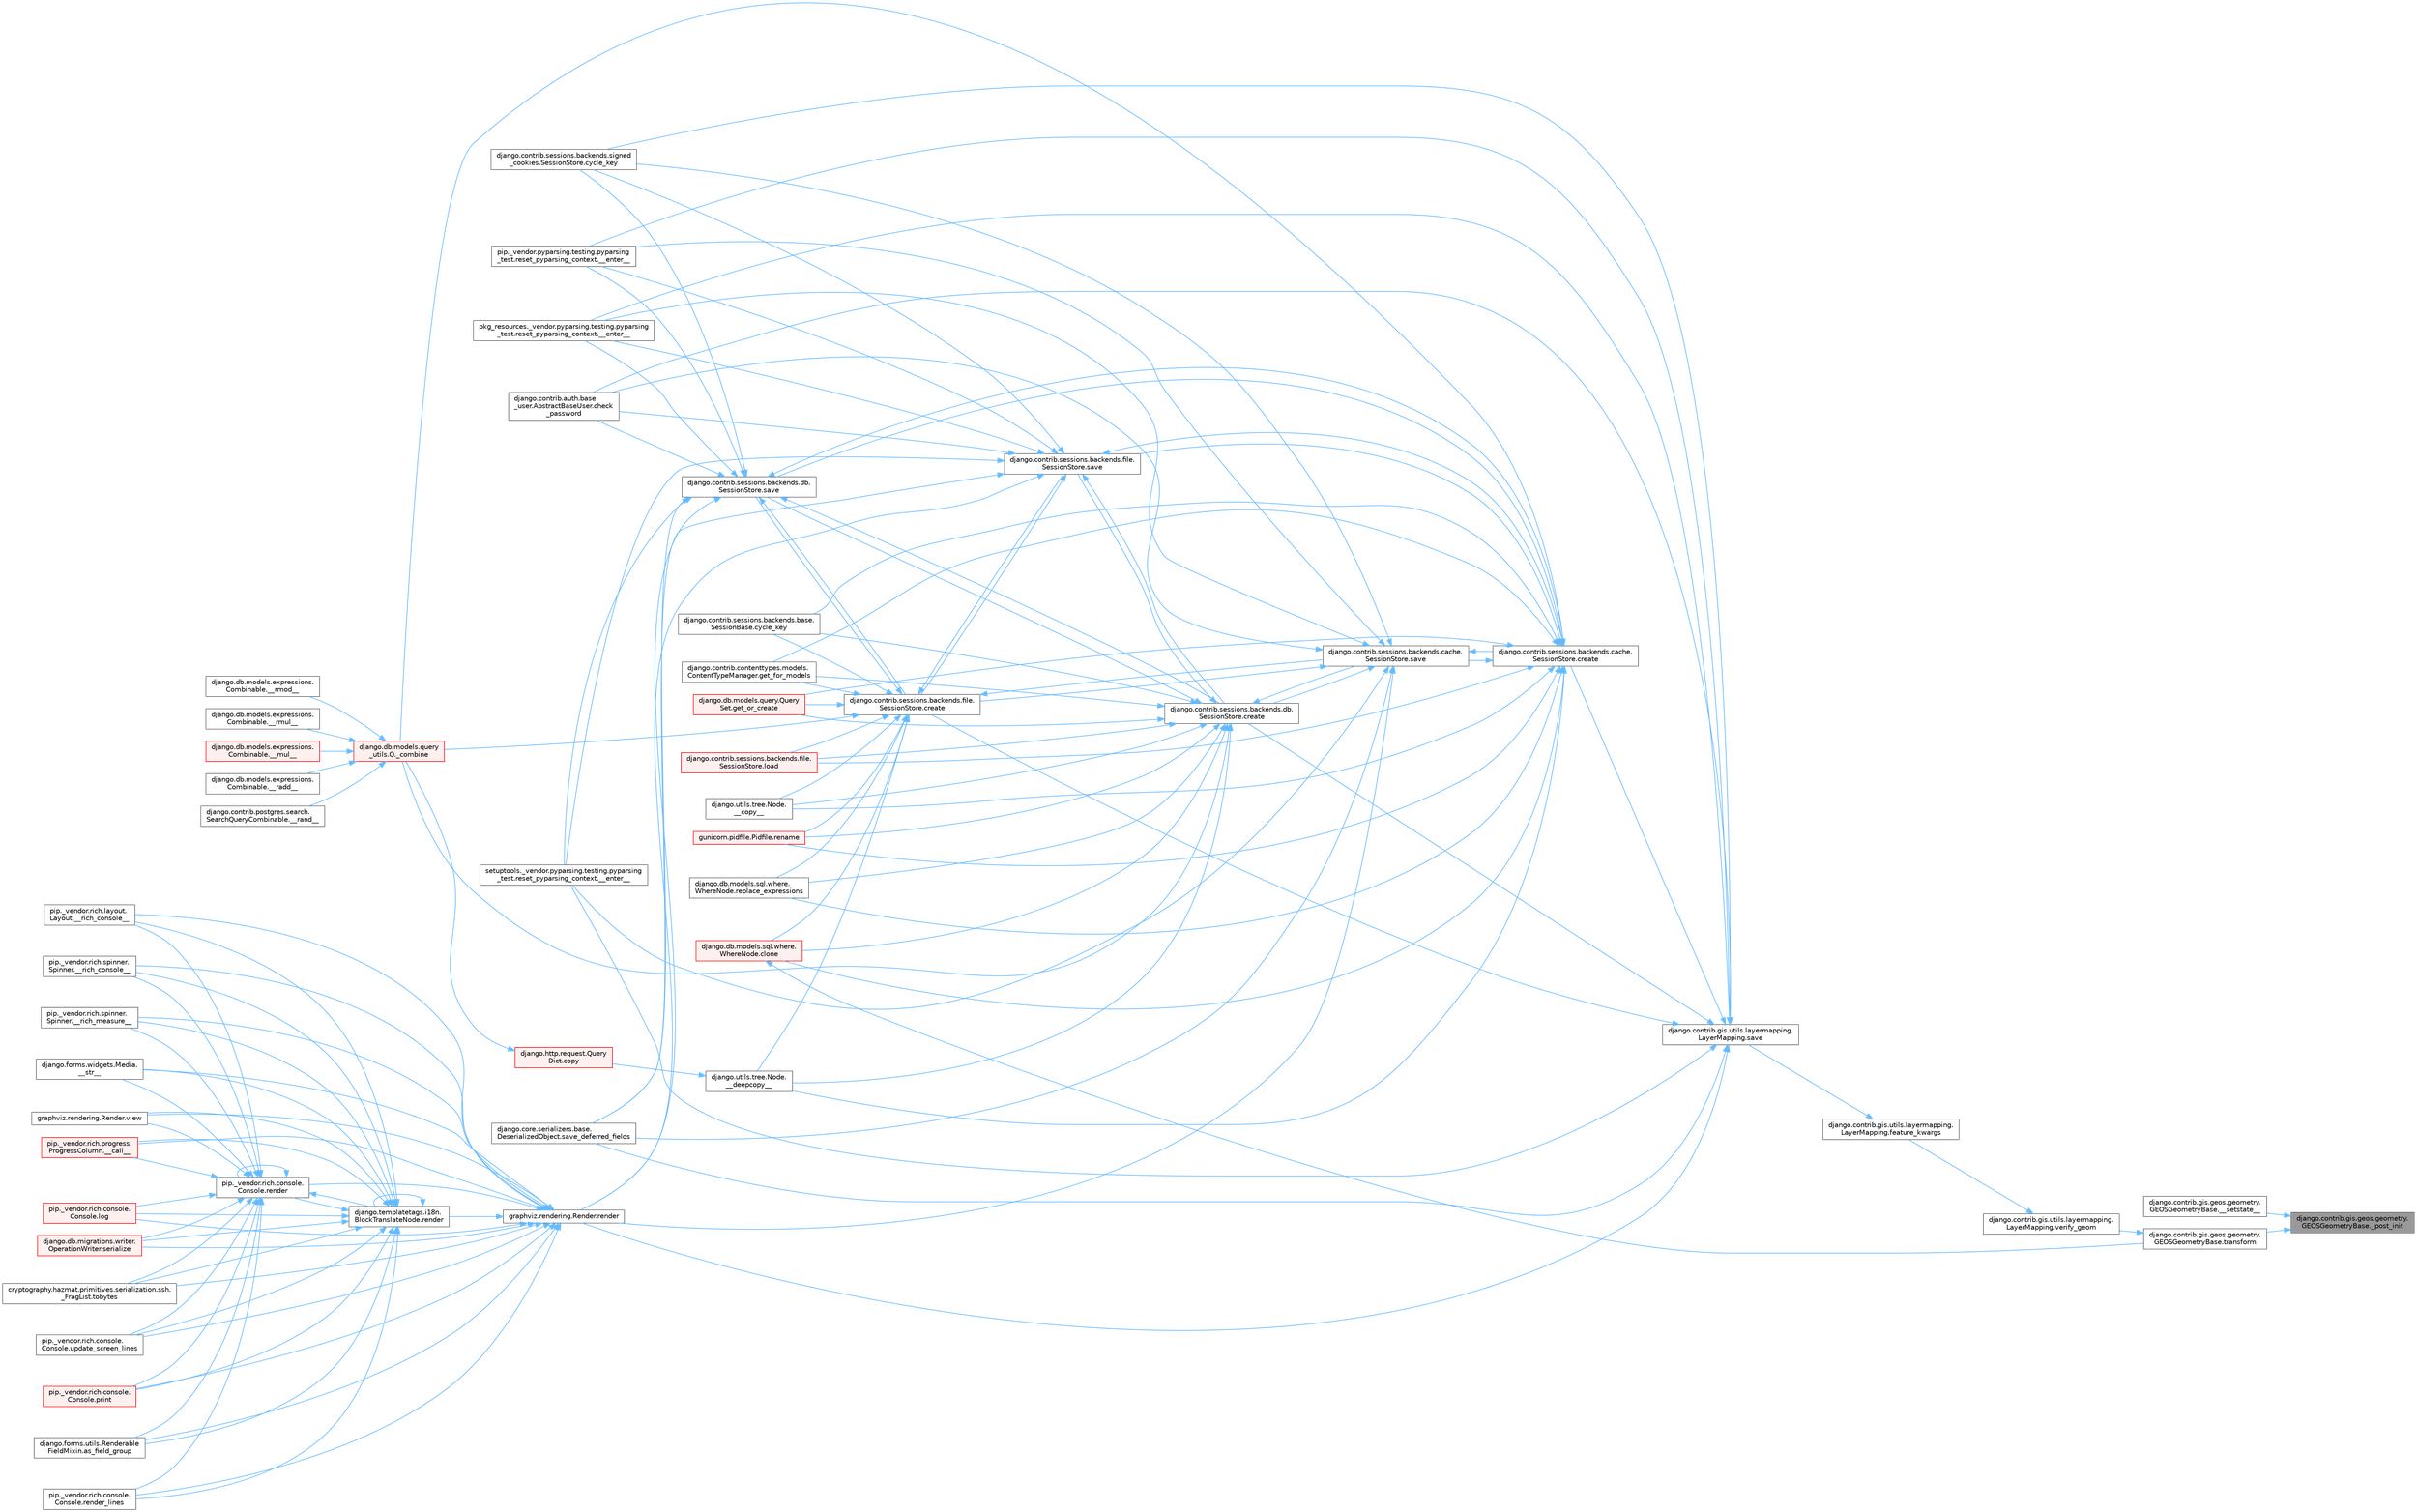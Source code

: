 digraph "django.contrib.gis.geos.geometry.GEOSGeometryBase._post_init"
{
 // LATEX_PDF_SIZE
  bgcolor="transparent";
  edge [fontname=Helvetica,fontsize=10,labelfontname=Helvetica,labelfontsize=10];
  node [fontname=Helvetica,fontsize=10,shape=box,height=0.2,width=0.4];
  rankdir="RL";
  Node1 [id="Node000001",label="django.contrib.gis.geos.geometry.\lGEOSGeometryBase._post_init",height=0.2,width=0.4,color="gray40", fillcolor="grey60", style="filled", fontcolor="black",tooltip=" "];
  Node1 -> Node2 [id="edge1_Node000001_Node000002",dir="back",color="steelblue1",style="solid",tooltip=" "];
  Node2 [id="Node000002",label="django.contrib.gis.geos.geometry.\lGEOSGeometryBase.__setstate__",height=0.2,width=0.4,color="grey40", fillcolor="white", style="filled",URL="$classdjango_1_1contrib_1_1gis_1_1geos_1_1geometry_1_1_g_e_o_s_geometry_base.html#a049788d2d8e7b175ff081f237b464211",tooltip=" "];
  Node1 -> Node3 [id="edge2_Node000001_Node000003",dir="back",color="steelblue1",style="solid",tooltip=" "];
  Node3 [id="Node000003",label="django.contrib.gis.geos.geometry.\lGEOSGeometryBase.transform",height=0.2,width=0.4,color="grey40", fillcolor="white", style="filled",URL="$classdjango_1_1contrib_1_1gis_1_1geos_1_1geometry_1_1_g_e_o_s_geometry_base.html#aeaa8ab6c866c4423240e0e096ffa8975",tooltip=" "];
  Node3 -> Node4 [id="edge3_Node000003_Node000004",dir="back",color="steelblue1",style="solid",tooltip=" "];
  Node4 [id="Node000004",label="django.contrib.gis.utils.layermapping.\lLayerMapping.verify_geom",height=0.2,width=0.4,color="grey40", fillcolor="white", style="filled",URL="$classdjango_1_1contrib_1_1gis_1_1utils_1_1layermapping_1_1_layer_mapping.html#af91521785f7bfa0738fa8b3c0056f823",tooltip=" "];
  Node4 -> Node5 [id="edge4_Node000004_Node000005",dir="back",color="steelblue1",style="solid",tooltip=" "];
  Node5 [id="Node000005",label="django.contrib.gis.utils.layermapping.\lLayerMapping.feature_kwargs",height=0.2,width=0.4,color="grey40", fillcolor="white", style="filled",URL="$classdjango_1_1contrib_1_1gis_1_1utils_1_1layermapping_1_1_layer_mapping.html#a2e4aa507355c0e3b3da72dde9a9284b0",tooltip=" "];
  Node5 -> Node6 [id="edge5_Node000005_Node000006",dir="back",color="steelblue1",style="solid",tooltip=" "];
  Node6 [id="Node000006",label="django.contrib.gis.utils.layermapping.\lLayerMapping.save",height=0.2,width=0.4,color="grey40", fillcolor="white", style="filled",URL="$classdjango_1_1contrib_1_1gis_1_1utils_1_1layermapping_1_1_layer_mapping.html#a1a9d38ca8cbbb0a16d032c0bd52b671d",tooltip=" "];
  Node6 -> Node7 [id="edge6_Node000006_Node000007",dir="back",color="steelblue1",style="solid",tooltip=" "];
  Node7 [id="Node000007",label="pip._vendor.pyparsing.testing.pyparsing\l_test.reset_pyparsing_context.__enter__",height=0.2,width=0.4,color="grey40", fillcolor="white", style="filled",URL="$classpip_1_1__vendor_1_1pyparsing_1_1testing_1_1pyparsing__test_1_1reset__pyparsing__context.html#a3d39d97a0d95a9b46c987e6dff52b7c0",tooltip=" "];
  Node6 -> Node8 [id="edge7_Node000006_Node000008",dir="back",color="steelblue1",style="solid",tooltip=" "];
  Node8 [id="Node000008",label="pkg_resources._vendor.pyparsing.testing.pyparsing\l_test.reset_pyparsing_context.__enter__",height=0.2,width=0.4,color="grey40", fillcolor="white", style="filled",URL="$classpkg__resources_1_1__vendor_1_1pyparsing_1_1testing_1_1pyparsing__test_1_1reset__pyparsing__context.html#a8d8360c033ccc7296fb9323a07cdeb25",tooltip=" "];
  Node6 -> Node9 [id="edge8_Node000006_Node000009",dir="back",color="steelblue1",style="solid",tooltip=" "];
  Node9 [id="Node000009",label="setuptools._vendor.pyparsing.testing.pyparsing\l_test.reset_pyparsing_context.__enter__",height=0.2,width=0.4,color="grey40", fillcolor="white", style="filled",URL="$classsetuptools_1_1__vendor_1_1pyparsing_1_1testing_1_1pyparsing__test_1_1reset__pyparsing__context.html#a436e2ea8355c86505c8cfdae81714c7c",tooltip=" "];
  Node6 -> Node10 [id="edge9_Node000006_Node000010",dir="back",color="steelblue1",style="solid",tooltip=" "];
  Node10 [id="Node000010",label="django.contrib.auth.base\l_user.AbstractBaseUser.check\l_password",height=0.2,width=0.4,color="grey40", fillcolor="white", style="filled",URL="$classdjango_1_1contrib_1_1auth_1_1base__user_1_1_abstract_base_user.html#aaa9bb7fa5353bc1917dbd7f87b63321a",tooltip=" "];
  Node6 -> Node11 [id="edge10_Node000006_Node000011",dir="back",color="steelblue1",style="solid",tooltip=" "];
  Node11 [id="Node000011",label="django.contrib.sessions.backends.cache.\lSessionStore.create",height=0.2,width=0.4,color="grey40", fillcolor="white", style="filled",URL="$classdjango_1_1contrib_1_1sessions_1_1backends_1_1cache_1_1_session_store.html#a38c9efbdb5115fd1820ae198b767c39c",tooltip=" "];
  Node11 -> Node12 [id="edge11_Node000011_Node000012",dir="back",color="steelblue1",style="solid",tooltip=" "];
  Node12 [id="Node000012",label="django.utils.tree.Node.\l__copy__",height=0.2,width=0.4,color="grey40", fillcolor="white", style="filled",URL="$classdjango_1_1utils_1_1tree_1_1_node.html#abae878f6b4500b8b241c23d8fac46e63",tooltip=" "];
  Node11 -> Node13 [id="edge12_Node000011_Node000013",dir="back",color="steelblue1",style="solid",tooltip=" "];
  Node13 [id="Node000013",label="django.utils.tree.Node.\l__deepcopy__",height=0.2,width=0.4,color="grey40", fillcolor="white", style="filled",URL="$classdjango_1_1utils_1_1tree_1_1_node.html#a38840c46ded3963808edbeec90765d6b",tooltip=" "];
  Node13 -> Node14 [id="edge13_Node000013_Node000014",dir="back",color="steelblue1",style="solid",tooltip=" "];
  Node14 [id="Node000014",label="django.http.request.Query\lDict.copy",height=0.2,width=0.4,color="red", fillcolor="#FFF0F0", style="filled",URL="$classdjango_1_1http_1_1request_1_1_query_dict.html#ada9e4956e62868c5587b9ffde7b358b5",tooltip=" "];
  Node14 -> Node156 [id="edge14_Node000014_Node000156",dir="back",color="steelblue1",style="solid",tooltip=" "];
  Node156 [id="Node000156",label="django.db.models.query\l_utils.Q._combine",height=0.2,width=0.4,color="red", fillcolor="#FFF0F0", style="filled",URL="$classdjango_1_1db_1_1models_1_1query__utils_1_1_q.html#ade621b98231b73615e1aa3a726560c55",tooltip=" "];
  Node156 -> Node157 [id="edge15_Node000156_Node000157",dir="back",color="steelblue1",style="solid",tooltip=" "];
  Node157 [id="Node000157",label="django.db.models.expressions.\lCombinable.__mul__",height=0.2,width=0.4,color="red", fillcolor="#FFF0F0", style="filled",URL="$classdjango_1_1db_1_1models_1_1expressions_1_1_combinable.html#a18670e03ec4b2fc0eafb0782602b72ec",tooltip=" "];
  Node156 -> Node161 [id="edge16_Node000156_Node000161",dir="back",color="steelblue1",style="solid",tooltip=" "];
  Node161 [id="Node000161",label="django.db.models.expressions.\lCombinable.__radd__",height=0.2,width=0.4,color="grey40", fillcolor="white", style="filled",URL="$classdjango_1_1db_1_1models_1_1expressions_1_1_combinable.html#a4872efab02abfbe2d20977469210ce25",tooltip=" "];
  Node156 -> Node162 [id="edge17_Node000156_Node000162",dir="back",color="steelblue1",style="solid",tooltip=" "];
  Node162 [id="Node000162",label="django.contrib.postgres.search.\lSearchQueryCombinable.__rand__",height=0.2,width=0.4,color="grey40", fillcolor="white", style="filled",URL="$classdjango_1_1contrib_1_1postgres_1_1search_1_1_search_query_combinable.html#a3d51899b7ac9564232b005aa65bec114",tooltip=" "];
  Node156 -> Node163 [id="edge18_Node000156_Node000163",dir="back",color="steelblue1",style="solid",tooltip=" "];
  Node163 [id="Node000163",label="django.db.models.expressions.\lCombinable.__rmod__",height=0.2,width=0.4,color="grey40", fillcolor="white", style="filled",URL="$classdjango_1_1db_1_1models_1_1expressions_1_1_combinable.html#ad32e5e96bab77dd57e3337a156c5de39",tooltip=" "];
  Node156 -> Node164 [id="edge19_Node000156_Node000164",dir="back",color="steelblue1",style="solid",tooltip=" "];
  Node164 [id="Node000164",label="django.db.models.expressions.\lCombinable.__rmul__",height=0.2,width=0.4,color="grey40", fillcolor="white", style="filled",URL="$classdjango_1_1db_1_1models_1_1expressions_1_1_combinable.html#adfde700eec6b9ea280e9fec3e202acab",tooltip=" "];
  Node11 -> Node156 [id="edge20_Node000011_Node000156",dir="back",color="steelblue1",style="solid",tooltip=" "];
  Node11 -> Node304 [id="edge21_Node000011_Node000304",dir="back",color="steelblue1",style="solid",tooltip=" "];
  Node304 [id="Node000304",label="django.db.models.sql.where.\lWhereNode.clone",height=0.2,width=0.4,color="red", fillcolor="#FFF0F0", style="filled",URL="$classdjango_1_1db_1_1models_1_1sql_1_1where_1_1_where_node.html#a0faff63950b774ce4ad391ea1f6b6d2c",tooltip=" "];
  Node304 -> Node3 [id="edge22_Node000304_Node000003",dir="back",color="steelblue1",style="solid",tooltip=" "];
  Node11 -> Node34 [id="edge23_Node000011_Node000034",dir="back",color="steelblue1",style="solid",tooltip=" "];
  Node34 [id="Node000034",label="django.contrib.sessions.backends.base.\lSessionBase.cycle_key",height=0.2,width=0.4,color="grey40", fillcolor="white", style="filled",URL="$classdjango_1_1contrib_1_1sessions_1_1backends_1_1base_1_1_session_base.html#a6955e9bebe4e5b7d463bccfcf9181016",tooltip=" "];
  Node11 -> Node338 [id="edge24_Node000011_Node000338",dir="back",color="steelblue1",style="solid",tooltip=" "];
  Node338 [id="Node000338",label="django.contrib.contenttypes.models.\lContentTypeManager.get_for_models",height=0.2,width=0.4,color="grey40", fillcolor="white", style="filled",URL="$classdjango_1_1contrib_1_1contenttypes_1_1models_1_1_content_type_manager.html#a541a2e215680799739b6f8c1b19ddda4",tooltip=" "];
  Node11 -> Node339 [id="edge25_Node000011_Node000339",dir="back",color="steelblue1",style="solid",tooltip=" "];
  Node339 [id="Node000339",label="django.db.models.query.Query\lSet.get_or_create",height=0.2,width=0.4,color="red", fillcolor="#FFF0F0", style="filled",URL="$classdjango_1_1db_1_1models_1_1query_1_1_query_set.html#a0f727927ec4d1b9f3087b831cc911c59",tooltip=" "];
  Node11 -> Node321 [id="edge26_Node000011_Node000321",dir="back",color="steelblue1",style="solid",tooltip=" "];
  Node321 [id="Node000321",label="django.contrib.sessions.backends.file.\lSessionStore.load",height=0.2,width=0.4,color="red", fillcolor="#FFF0F0", style="filled",URL="$classdjango_1_1contrib_1_1sessions_1_1backends_1_1file_1_1_session_store.html#a408fa63512306fbaa7bbb62742f0295f",tooltip=" "];
  Node11 -> Node341 [id="edge27_Node000011_Node000341",dir="back",color="steelblue1",style="solid",tooltip=" "];
  Node341 [id="Node000341",label="gunicorn.pidfile.Pidfile.rename",height=0.2,width=0.4,color="red", fillcolor="#FFF0F0", style="filled",URL="$classgunicorn_1_1pidfile_1_1_pidfile.html#af03623bf56b92f594700ba5e5f25bc76",tooltip=" "];
  Node11 -> Node343 [id="edge28_Node000011_Node000343",dir="back",color="steelblue1",style="solid",tooltip=" "];
  Node343 [id="Node000343",label="django.db.models.sql.where.\lWhereNode.replace_expressions",height=0.2,width=0.4,color="grey40", fillcolor="white", style="filled",URL="$classdjango_1_1db_1_1models_1_1sql_1_1where_1_1_where_node.html#a1cc3580a7f4a51605b52ae4a9653b3ac",tooltip=" "];
  Node11 -> Node344 [id="edge29_Node000011_Node000344",dir="back",color="steelblue1",style="solid",tooltip=" "];
  Node344 [id="Node000344",label="django.contrib.sessions.backends.cache.\lSessionStore.save",height=0.2,width=0.4,color="grey40", fillcolor="white", style="filled",URL="$classdjango_1_1contrib_1_1sessions_1_1backends_1_1cache_1_1_session_store.html#a67e81d959c24e3a84b1e755a9a861c53",tooltip=" "];
  Node344 -> Node7 [id="edge30_Node000344_Node000007",dir="back",color="steelblue1",style="solid",tooltip=" "];
  Node344 -> Node8 [id="edge31_Node000344_Node000008",dir="back",color="steelblue1",style="solid",tooltip=" "];
  Node344 -> Node9 [id="edge32_Node000344_Node000009",dir="back",color="steelblue1",style="solid",tooltip=" "];
  Node344 -> Node10 [id="edge33_Node000344_Node000010",dir="back",color="steelblue1",style="solid",tooltip=" "];
  Node344 -> Node11 [id="edge34_Node000344_Node000011",dir="back",color="steelblue1",style="solid",tooltip=" "];
  Node344 -> Node303 [id="edge35_Node000344_Node000303",dir="back",color="steelblue1",style="solid",tooltip=" "];
  Node303 [id="Node000303",label="django.contrib.sessions.backends.db.\lSessionStore.create",height=0.2,width=0.4,color="grey40", fillcolor="white", style="filled",URL="$classdjango_1_1contrib_1_1sessions_1_1backends_1_1db_1_1_session_store.html#a4a98c0168c61e75be58e279660aa6ce4",tooltip=" "];
  Node303 -> Node12 [id="edge36_Node000303_Node000012",dir="back",color="steelblue1",style="solid",tooltip=" "];
  Node303 -> Node13 [id="edge37_Node000303_Node000013",dir="back",color="steelblue1",style="solid",tooltip=" "];
  Node303 -> Node156 [id="edge38_Node000303_Node000156",dir="back",color="steelblue1",style="solid",tooltip=" "];
  Node303 -> Node304 [id="edge39_Node000303_Node000304",dir="back",color="steelblue1",style="solid",tooltip=" "];
  Node303 -> Node34 [id="edge40_Node000303_Node000034",dir="back",color="steelblue1",style="solid",tooltip=" "];
  Node303 -> Node338 [id="edge41_Node000303_Node000338",dir="back",color="steelblue1",style="solid",tooltip=" "];
  Node303 -> Node339 [id="edge42_Node000303_Node000339",dir="back",color="steelblue1",style="solid",tooltip=" "];
  Node303 -> Node321 [id="edge43_Node000303_Node000321",dir="back",color="steelblue1",style="solid",tooltip=" "];
  Node303 -> Node341 [id="edge44_Node000303_Node000341",dir="back",color="steelblue1",style="solid",tooltip=" "];
  Node303 -> Node343 [id="edge45_Node000303_Node000343",dir="back",color="steelblue1",style="solid",tooltip=" "];
  Node303 -> Node344 [id="edge46_Node000303_Node000344",dir="back",color="steelblue1",style="solid",tooltip=" "];
  Node303 -> Node302 [id="edge47_Node000303_Node000302",dir="back",color="steelblue1",style="solid",tooltip=" "];
  Node302 [id="Node000302",label="django.contrib.sessions.backends.db.\lSessionStore.save",height=0.2,width=0.4,color="grey40", fillcolor="white", style="filled",URL="$classdjango_1_1contrib_1_1sessions_1_1backends_1_1db_1_1_session_store.html#a68a6b4f159bd3dc969ec80b34c1622af",tooltip=" "];
  Node302 -> Node7 [id="edge48_Node000302_Node000007",dir="back",color="steelblue1",style="solid",tooltip=" "];
  Node302 -> Node8 [id="edge49_Node000302_Node000008",dir="back",color="steelblue1",style="solid",tooltip=" "];
  Node302 -> Node9 [id="edge50_Node000302_Node000009",dir="back",color="steelblue1",style="solid",tooltip=" "];
  Node302 -> Node10 [id="edge51_Node000302_Node000010",dir="back",color="steelblue1",style="solid",tooltip=" "];
  Node302 -> Node11 [id="edge52_Node000302_Node000011",dir="back",color="steelblue1",style="solid",tooltip=" "];
  Node302 -> Node303 [id="edge53_Node000302_Node000303",dir="back",color="steelblue1",style="solid",tooltip=" "];
  Node302 -> Node337 [id="edge54_Node000302_Node000337",dir="back",color="steelblue1",style="solid",tooltip=" "];
  Node337 [id="Node000337",label="django.contrib.sessions.backends.file.\lSessionStore.create",height=0.2,width=0.4,color="grey40", fillcolor="white", style="filled",URL="$classdjango_1_1contrib_1_1sessions_1_1backends_1_1file_1_1_session_store.html#a6624db6a37dfff490f837047e0a60dda",tooltip=" "];
  Node337 -> Node12 [id="edge55_Node000337_Node000012",dir="back",color="steelblue1",style="solid",tooltip=" "];
  Node337 -> Node13 [id="edge56_Node000337_Node000013",dir="back",color="steelblue1",style="solid",tooltip=" "];
  Node337 -> Node156 [id="edge57_Node000337_Node000156",dir="back",color="steelblue1",style="solid",tooltip=" "];
  Node337 -> Node304 [id="edge58_Node000337_Node000304",dir="back",color="steelblue1",style="solid",tooltip=" "];
  Node337 -> Node34 [id="edge59_Node000337_Node000034",dir="back",color="steelblue1",style="solid",tooltip=" "];
  Node337 -> Node338 [id="edge60_Node000337_Node000338",dir="back",color="steelblue1",style="solid",tooltip=" "];
  Node337 -> Node339 [id="edge61_Node000337_Node000339",dir="back",color="steelblue1",style="solid",tooltip=" "];
  Node337 -> Node321 [id="edge62_Node000337_Node000321",dir="back",color="steelblue1",style="solid",tooltip=" "];
  Node337 -> Node341 [id="edge63_Node000337_Node000341",dir="back",color="steelblue1",style="solid",tooltip=" "];
  Node337 -> Node343 [id="edge64_Node000337_Node000343",dir="back",color="steelblue1",style="solid",tooltip=" "];
  Node337 -> Node344 [id="edge65_Node000337_Node000344",dir="back",color="steelblue1",style="solid",tooltip=" "];
  Node337 -> Node302 [id="edge66_Node000337_Node000302",dir="back",color="steelblue1",style="solid",tooltip=" "];
  Node337 -> Node1128 [id="edge67_Node000337_Node001128",dir="back",color="steelblue1",style="solid",tooltip=" "];
  Node1128 [id="Node001128",label="django.contrib.sessions.backends.file.\lSessionStore.save",height=0.2,width=0.4,color="grey40", fillcolor="white", style="filled",URL="$classdjango_1_1contrib_1_1sessions_1_1backends_1_1file_1_1_session_store.html#af170f9c112376eb1627509287bf9620f",tooltip=" "];
  Node1128 -> Node7 [id="edge68_Node001128_Node000007",dir="back",color="steelblue1",style="solid",tooltip=" "];
  Node1128 -> Node8 [id="edge69_Node001128_Node000008",dir="back",color="steelblue1",style="solid",tooltip=" "];
  Node1128 -> Node9 [id="edge70_Node001128_Node000009",dir="back",color="steelblue1",style="solid",tooltip=" "];
  Node1128 -> Node10 [id="edge71_Node001128_Node000010",dir="back",color="steelblue1",style="solid",tooltip=" "];
  Node1128 -> Node11 [id="edge72_Node001128_Node000011",dir="back",color="steelblue1",style="solid",tooltip=" "];
  Node1128 -> Node303 [id="edge73_Node001128_Node000303",dir="back",color="steelblue1",style="solid",tooltip=" "];
  Node1128 -> Node337 [id="edge74_Node001128_Node000337",dir="back",color="steelblue1",style="solid",tooltip=" "];
  Node1128 -> Node345 [id="edge75_Node001128_Node000345",dir="back",color="steelblue1",style="solid",tooltip=" "];
  Node345 [id="Node000345",label="django.contrib.sessions.backends.signed\l_cookies.SessionStore.cycle_key",height=0.2,width=0.4,color="grey40", fillcolor="white", style="filled",URL="$classdjango_1_1contrib_1_1sessions_1_1backends_1_1signed__cookies_1_1_session_store.html#abf8e71313b847459c30f19e691c25a93",tooltip=" "];
  Node1128 -> Node346 [id="edge76_Node001128_Node000346",dir="back",color="steelblue1",style="solid",tooltip=" "];
  Node346 [id="Node000346",label="graphviz.rendering.Render.render",height=0.2,width=0.4,color="grey40", fillcolor="white", style="filled",URL="$classgraphviz_1_1rendering_1_1_render.html#a0249d6538d64a6b59b1bed64d4636456",tooltip=" "];
  Node346 -> Node347 [id="edge77_Node000346_Node000347",dir="back",color="steelblue1",style="solid",tooltip=" "];
  Node347 [id="Node000347",label="pip._vendor.rich.progress.\lProgressColumn.__call__",height=0.2,width=0.4,color="red", fillcolor="#FFF0F0", style="filled",URL="$classpip_1_1__vendor_1_1rich_1_1progress_1_1_progress_column.html#ae0c399be74222f949edb0fa5324cf6ea",tooltip=" "];
  Node346 -> Node348 [id="edge78_Node000346_Node000348",dir="back",color="steelblue1",style="solid",tooltip=" "];
  Node348 [id="Node000348",label="pip._vendor.rich.layout.\lLayout.__rich_console__",height=0.2,width=0.4,color="grey40", fillcolor="white", style="filled",URL="$classpip_1_1__vendor_1_1rich_1_1layout_1_1_layout.html#ac39cb3d17d2b0324ee1b0dada41a3ebd",tooltip=" "];
  Node346 -> Node349 [id="edge79_Node000346_Node000349",dir="back",color="steelblue1",style="solid",tooltip=" "];
  Node349 [id="Node000349",label="pip._vendor.rich.spinner.\lSpinner.__rich_console__",height=0.2,width=0.4,color="grey40", fillcolor="white", style="filled",URL="$classpip_1_1__vendor_1_1rich_1_1spinner_1_1_spinner.html#a6883d8dced19ac48d4dfc74f776357fd",tooltip=" "];
  Node346 -> Node350 [id="edge80_Node000346_Node000350",dir="back",color="steelblue1",style="solid",tooltip=" "];
  Node350 [id="Node000350",label="pip._vendor.rich.spinner.\lSpinner.__rich_measure__",height=0.2,width=0.4,color="grey40", fillcolor="white", style="filled",URL="$classpip_1_1__vendor_1_1rich_1_1spinner_1_1_spinner.html#a89745682c823c44a31bae8e8d07869f5",tooltip=" "];
  Node346 -> Node351 [id="edge81_Node000346_Node000351",dir="back",color="steelblue1",style="solid",tooltip=" "];
  Node351 [id="Node000351",label="django.forms.widgets.Media.\l__str__",height=0.2,width=0.4,color="grey40", fillcolor="white", style="filled",URL="$classdjango_1_1forms_1_1widgets_1_1_media.html#ae1651710548a7d9f14f036d035012d21",tooltip=" "];
  Node346 -> Node352 [id="edge82_Node000346_Node000352",dir="back",color="steelblue1",style="solid",tooltip=" "];
  Node352 [id="Node000352",label="django.forms.utils.Renderable\lFieldMixin.as_field_group",height=0.2,width=0.4,color="grey40", fillcolor="white", style="filled",URL="$classdjango_1_1forms_1_1utils_1_1_renderable_field_mixin.html#a1e9a1b4f790ea694431554267fd5d74c",tooltip=" "];
  Node346 -> Node353 [id="edge83_Node000346_Node000353",dir="back",color="steelblue1",style="solid",tooltip=" "];
  Node353 [id="Node000353",label="pip._vendor.rich.console.\lConsole.log",height=0.2,width=0.4,color="red", fillcolor="#FFF0F0", style="filled",URL="$classpip_1_1__vendor_1_1rich_1_1console_1_1_console.html#af9c77e39f9413fc2b134c60cfa23b0f1",tooltip=" "];
  Node346 -> Node476 [id="edge84_Node000346_Node000476",dir="back",color="steelblue1",style="solid",tooltip=" "];
  Node476 [id="Node000476",label="pip._vendor.rich.console.\lConsole.print",height=0.2,width=0.4,color="red", fillcolor="#FFF0F0", style="filled",URL="$classpip_1_1__vendor_1_1rich_1_1console_1_1_console.html#af954370cdbb49236b597f2c11064549d",tooltip=" "];
  Node346 -> Node862 [id="edge85_Node000346_Node000862",dir="back",color="steelblue1",style="solid",tooltip=" "];
  Node862 [id="Node000862",label="django.templatetags.i18n.\lBlockTranslateNode.render",height=0.2,width=0.4,color="grey40", fillcolor="white", style="filled",URL="$classdjango_1_1templatetags_1_1i18n_1_1_block_translate_node.html#aaf05bebfd02c1c4b676387ada0357832",tooltip=" "];
  Node862 -> Node347 [id="edge86_Node000862_Node000347",dir="back",color="steelblue1",style="solid",tooltip=" "];
  Node862 -> Node348 [id="edge87_Node000862_Node000348",dir="back",color="steelblue1",style="solid",tooltip=" "];
  Node862 -> Node349 [id="edge88_Node000862_Node000349",dir="back",color="steelblue1",style="solid",tooltip=" "];
  Node862 -> Node350 [id="edge89_Node000862_Node000350",dir="back",color="steelblue1",style="solid",tooltip=" "];
  Node862 -> Node351 [id="edge90_Node000862_Node000351",dir="back",color="steelblue1",style="solid",tooltip=" "];
  Node862 -> Node352 [id="edge91_Node000862_Node000352",dir="back",color="steelblue1",style="solid",tooltip=" "];
  Node862 -> Node353 [id="edge92_Node000862_Node000353",dir="back",color="steelblue1",style="solid",tooltip=" "];
  Node862 -> Node476 [id="edge93_Node000862_Node000476",dir="back",color="steelblue1",style="solid",tooltip=" "];
  Node862 -> Node862 [id="edge94_Node000862_Node000862",dir="back",color="steelblue1",style="solid",tooltip=" "];
  Node862 -> Node863 [id="edge95_Node000862_Node000863",dir="back",color="steelblue1",style="solid",tooltip=" "];
  Node863 [id="Node000863",label="pip._vendor.rich.console.\lConsole.render",height=0.2,width=0.4,color="grey40", fillcolor="white", style="filled",URL="$classpip_1_1__vendor_1_1rich_1_1console_1_1_console.html#a9551b8254c573105adde80622393a938",tooltip=" "];
  Node863 -> Node347 [id="edge96_Node000863_Node000347",dir="back",color="steelblue1",style="solid",tooltip=" "];
  Node863 -> Node348 [id="edge97_Node000863_Node000348",dir="back",color="steelblue1",style="solid",tooltip=" "];
  Node863 -> Node349 [id="edge98_Node000863_Node000349",dir="back",color="steelblue1",style="solid",tooltip=" "];
  Node863 -> Node350 [id="edge99_Node000863_Node000350",dir="back",color="steelblue1",style="solid",tooltip=" "];
  Node863 -> Node351 [id="edge100_Node000863_Node000351",dir="back",color="steelblue1",style="solid",tooltip=" "];
  Node863 -> Node352 [id="edge101_Node000863_Node000352",dir="back",color="steelblue1",style="solid",tooltip=" "];
  Node863 -> Node353 [id="edge102_Node000863_Node000353",dir="back",color="steelblue1",style="solid",tooltip=" "];
  Node863 -> Node476 [id="edge103_Node000863_Node000476",dir="back",color="steelblue1",style="solid",tooltip=" "];
  Node863 -> Node862 [id="edge104_Node000863_Node000862",dir="back",color="steelblue1",style="solid",tooltip=" "];
  Node863 -> Node863 [id="edge105_Node000863_Node000863",dir="back",color="steelblue1",style="solid",tooltip=" "];
  Node863 -> Node864 [id="edge106_Node000863_Node000864",dir="back",color="steelblue1",style="solid",tooltip=" "];
  Node864 [id="Node000864",label="pip._vendor.rich.console.\lConsole.render_lines",height=0.2,width=0.4,color="grey40", fillcolor="white", style="filled",URL="$classpip_1_1__vendor_1_1rich_1_1console_1_1_console.html#a5818808a49db20c5bee6986425f96f14",tooltip=" "];
  Node863 -> Node865 [id="edge107_Node000863_Node000865",dir="back",color="steelblue1",style="solid",tooltip=" "];
  Node865 [id="Node000865",label="django.db.migrations.writer.\lOperationWriter.serialize",height=0.2,width=0.4,color="red", fillcolor="#FFF0F0", style="filled",URL="$classdjango_1_1db_1_1migrations_1_1writer_1_1_operation_writer.html#a866e8d13e1c54a35d74e9a6b0383b2f8",tooltip=" "];
  Node863 -> Node1209 [id="edge108_Node000863_Node001209",dir="back",color="steelblue1",style="solid",tooltip=" "];
  Node1209 [id="Node001209",label="cryptography.hazmat.primitives.serialization.ssh.\l_FragList.tobytes",height=0.2,width=0.4,color="grey40", fillcolor="white", style="filled",URL="$classcryptography_1_1hazmat_1_1primitives_1_1serialization_1_1ssh_1_1___frag_list.html#a195dd4e7c741624829a13af53fa3de38",tooltip=" "];
  Node863 -> Node1210 [id="edge109_Node000863_Node001210",dir="back",color="steelblue1",style="solid",tooltip=" "];
  Node1210 [id="Node001210",label="pip._vendor.rich.console.\lConsole.update_screen_lines",height=0.2,width=0.4,color="grey40", fillcolor="white", style="filled",URL="$classpip_1_1__vendor_1_1rich_1_1console_1_1_console.html#a21cfe5af86ec7533f23d45fe2969817e",tooltip=" "];
  Node863 -> Node1211 [id="edge110_Node000863_Node001211",dir="back",color="steelblue1",style="solid",tooltip=" "];
  Node1211 [id="Node001211",label="graphviz.rendering.Render.view",height=0.2,width=0.4,color="grey40", fillcolor="white", style="filled",URL="$classgraphviz_1_1rendering_1_1_render.html#a53169c422996b9a7e92b5580c13914e2",tooltip=" "];
  Node862 -> Node864 [id="edge111_Node000862_Node000864",dir="back",color="steelblue1",style="solid",tooltip=" "];
  Node862 -> Node865 [id="edge112_Node000862_Node000865",dir="back",color="steelblue1",style="solid",tooltip=" "];
  Node862 -> Node1209 [id="edge113_Node000862_Node001209",dir="back",color="steelblue1",style="solid",tooltip=" "];
  Node862 -> Node1210 [id="edge114_Node000862_Node001210",dir="back",color="steelblue1",style="solid",tooltip=" "];
  Node862 -> Node1211 [id="edge115_Node000862_Node001211",dir="back",color="steelblue1",style="solid",tooltip=" "];
  Node346 -> Node863 [id="edge116_Node000346_Node000863",dir="back",color="steelblue1",style="solid",tooltip=" "];
  Node346 -> Node864 [id="edge117_Node000346_Node000864",dir="back",color="steelblue1",style="solid",tooltip=" "];
  Node346 -> Node865 [id="edge118_Node000346_Node000865",dir="back",color="steelblue1",style="solid",tooltip=" "];
  Node346 -> Node1209 [id="edge119_Node000346_Node001209",dir="back",color="steelblue1",style="solid",tooltip=" "];
  Node346 -> Node1210 [id="edge120_Node000346_Node001210",dir="back",color="steelblue1",style="solid",tooltip=" "];
  Node346 -> Node1211 [id="edge121_Node000346_Node001211",dir="back",color="steelblue1",style="solid",tooltip=" "];
  Node1128 -> Node1129 [id="edge122_Node001128_Node001129",dir="back",color="steelblue1",style="solid",tooltip=" "];
  Node1129 [id="Node001129",label="django.core.serializers.base.\lDeserializedObject.save_deferred_fields",height=0.2,width=0.4,color="grey40", fillcolor="white", style="filled",URL="$classdjango_1_1core_1_1serializers_1_1base_1_1_deserialized_object.html#a2fd4269d14e2f58fda59335c79a582f5",tooltip=" "];
  Node302 -> Node345 [id="edge123_Node000302_Node000345",dir="back",color="steelblue1",style="solid",tooltip=" "];
  Node302 -> Node346 [id="edge124_Node000302_Node000346",dir="back",color="steelblue1",style="solid",tooltip=" "];
  Node302 -> Node1129 [id="edge125_Node000302_Node001129",dir="back",color="steelblue1",style="solid",tooltip=" "];
  Node303 -> Node1128 [id="edge126_Node000303_Node001128",dir="back",color="steelblue1",style="solid",tooltip=" "];
  Node344 -> Node337 [id="edge127_Node000344_Node000337",dir="back",color="steelblue1",style="solid",tooltip=" "];
  Node344 -> Node345 [id="edge128_Node000344_Node000345",dir="back",color="steelblue1",style="solid",tooltip=" "];
  Node344 -> Node346 [id="edge129_Node000344_Node000346",dir="back",color="steelblue1",style="solid",tooltip=" "];
  Node344 -> Node1129 [id="edge130_Node000344_Node001129",dir="back",color="steelblue1",style="solid",tooltip=" "];
  Node11 -> Node302 [id="edge131_Node000011_Node000302",dir="back",color="steelblue1",style="solid",tooltip=" "];
  Node11 -> Node1128 [id="edge132_Node000011_Node001128",dir="back",color="steelblue1",style="solid",tooltip=" "];
  Node6 -> Node303 [id="edge133_Node000006_Node000303",dir="back",color="steelblue1",style="solid",tooltip=" "];
  Node6 -> Node337 [id="edge134_Node000006_Node000337",dir="back",color="steelblue1",style="solid",tooltip=" "];
  Node6 -> Node345 [id="edge135_Node000006_Node000345",dir="back",color="steelblue1",style="solid",tooltip=" "];
  Node6 -> Node346 [id="edge136_Node000006_Node000346",dir="back",color="steelblue1",style="solid",tooltip=" "];
  Node6 -> Node1129 [id="edge137_Node000006_Node001129",dir="back",color="steelblue1",style="solid",tooltip=" "];
}
